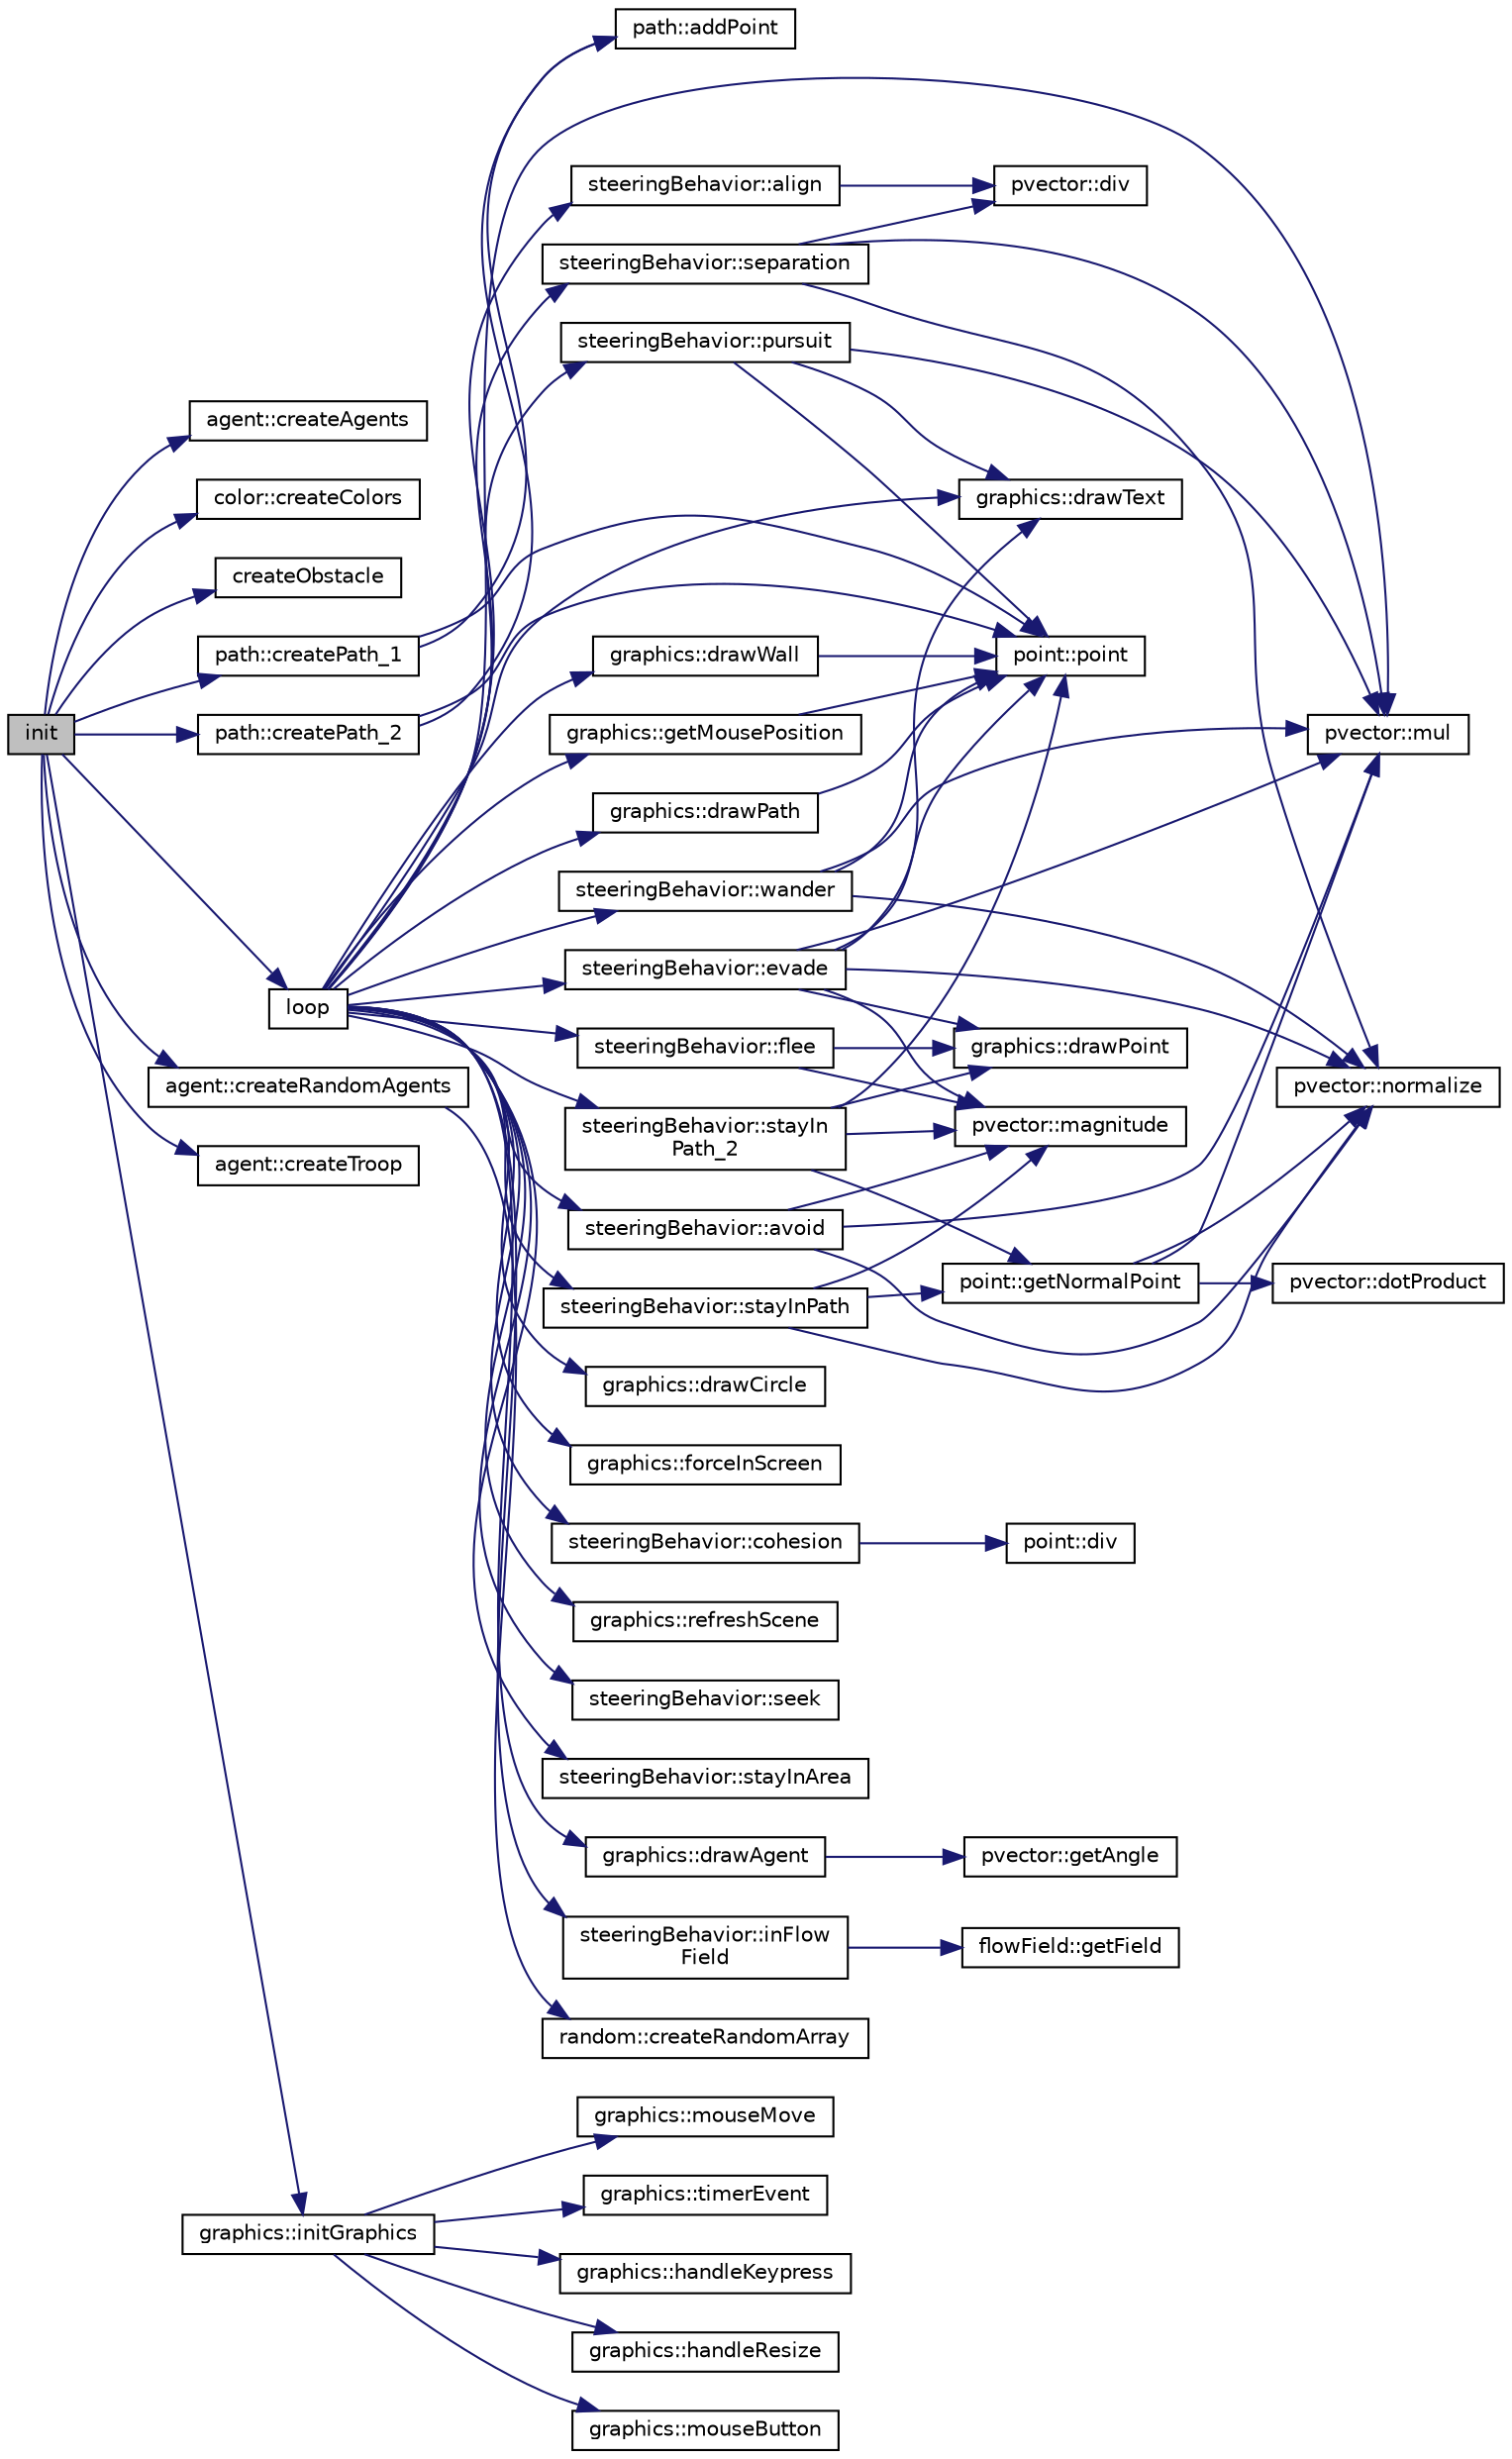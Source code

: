 digraph "init"
{
 // LATEX_PDF_SIZE
  edge [fontname="Helvetica",fontsize="10",labelfontname="Helvetica",labelfontsize="10"];
  node [fontname="Helvetica",fontsize="10",shape=record];
  rankdir="LR";
  Node1 [label="init",height=0.2,width=0.4,color="black", fillcolor="grey75", style="filled", fontcolor="black",tooltip=" "];
  Node1 -> Node2 [color="midnightblue",fontsize="10",style="solid",fontname="Helvetica"];
  Node2 [label="agent::createAgents",height=0.2,width=0.4,color="black", fillcolor="white", style="filled",URL="$classagent.html#a32e791acc8be6813761ce5cc1a6a0596",tooltip=" "];
  Node1 -> Node3 [color="midnightblue",fontsize="10",style="solid",fontname="Helvetica"];
  Node3 [label="color::createColors",height=0.2,width=0.4,color="black", fillcolor="white", style="filled",URL="$classcolor.html#a5b772f6eded341a8f9d8044b6fa8cb94",tooltip=" "];
  Node1 -> Node4 [color="midnightblue",fontsize="10",style="solid",fontname="Helvetica"];
  Node4 [label="createObstacle",height=0.2,width=0.4,color="black", fillcolor="white", style="filled",URL="$main_8cpp.html#aae290d157d4603e8f37b94cb444720d6",tooltip=" "];
  Node1 -> Node5 [color="midnightblue",fontsize="10",style="solid",fontname="Helvetica"];
  Node5 [label="path::createPath_1",height=0.2,width=0.4,color="black", fillcolor="white", style="filled",URL="$classpath.html#ae9aa33ad0f9d4c2876f36cb4a013b44f",tooltip=" "];
  Node5 -> Node6 [color="midnightblue",fontsize="10",style="solid",fontname="Helvetica"];
  Node6 [label="path::addPoint",height=0.2,width=0.4,color="black", fillcolor="white", style="filled",URL="$classpath.html#a09c7f7d47b39338a545506176b828024",tooltip=" "];
  Node5 -> Node7 [color="midnightblue",fontsize="10",style="solid",fontname="Helvetica"];
  Node7 [label="point::point",height=0.2,width=0.4,color="black", fillcolor="white", style="filled",URL="$classpoint.html#a5fe21d4a4539320bf0f5caf1218d31c8",tooltip=" "];
  Node1 -> Node8 [color="midnightblue",fontsize="10",style="solid",fontname="Helvetica"];
  Node8 [label="path::createPath_2",height=0.2,width=0.4,color="black", fillcolor="white", style="filled",URL="$classpath.html#a40b2fcd605a8d54a4ee6bf4a4fa107a9",tooltip=" "];
  Node8 -> Node6 [color="midnightblue",fontsize="10",style="solid",fontname="Helvetica"];
  Node8 -> Node7 [color="midnightblue",fontsize="10",style="solid",fontname="Helvetica"];
  Node1 -> Node9 [color="midnightblue",fontsize="10",style="solid",fontname="Helvetica"];
  Node9 [label="agent::createRandomAgents",height=0.2,width=0.4,color="black", fillcolor="white", style="filled",URL="$classagent.html#a01ccc9675053c1b574772d653a130211",tooltip=" "];
  Node9 -> Node10 [color="midnightblue",fontsize="10",style="solid",fontname="Helvetica"];
  Node10 [label="random::createRandomArray",height=0.2,width=0.4,color="black", fillcolor="white", style="filled",URL="$classrandom.html#a74d7e1dd11fb9bf25a1d5b2fa187dd55",tooltip=" "];
  Node1 -> Node11 [color="midnightblue",fontsize="10",style="solid",fontname="Helvetica"];
  Node11 [label="agent::createTroop",height=0.2,width=0.4,color="black", fillcolor="white", style="filled",URL="$classagent.html#a0a256b2c3bbdbc300e2d445556b6b192",tooltip=" "];
  Node1 -> Node12 [color="midnightblue",fontsize="10",style="solid",fontname="Helvetica"];
  Node12 [label="graphics::initGraphics",height=0.2,width=0.4,color="black", fillcolor="white", style="filled",URL="$classgraphics.html#ad56b6cae9bf19385b4c691bc4966acf8",tooltip=" "];
  Node12 -> Node13 [color="midnightblue",fontsize="10",style="solid",fontname="Helvetica"];
  Node13 [label="graphics::handleKeypress",height=0.2,width=0.4,color="black", fillcolor="white", style="filled",URL="$classgraphics.html#a2f1b26bb333b51228f5d72295a28ec72",tooltip=" "];
  Node12 -> Node14 [color="midnightblue",fontsize="10",style="solid",fontname="Helvetica"];
  Node14 [label="graphics::handleResize",height=0.2,width=0.4,color="black", fillcolor="white", style="filled",URL="$classgraphics.html#afbaa91a15259fa8db1357c633ea38f14",tooltip=" "];
  Node12 -> Node15 [color="midnightblue",fontsize="10",style="solid",fontname="Helvetica"];
  Node15 [label="graphics::mouseButton",height=0.2,width=0.4,color="black", fillcolor="white", style="filled",URL="$classgraphics.html#a1ba3e85b0d983f52709b00207a64700f",tooltip=" "];
  Node12 -> Node16 [color="midnightblue",fontsize="10",style="solid",fontname="Helvetica"];
  Node16 [label="graphics::mouseMove",height=0.2,width=0.4,color="black", fillcolor="white", style="filled",URL="$classgraphics.html#a12338681bbcf044fa75df07227775e44",tooltip=" "];
  Node12 -> Node17 [color="midnightblue",fontsize="10",style="solid",fontname="Helvetica"];
  Node17 [label="graphics::timerEvent",height=0.2,width=0.4,color="black", fillcolor="white", style="filled",URL="$classgraphics.html#a0d3e9f946f39ffdff667824537980def",tooltip=" "];
  Node1 -> Node18 [color="midnightblue",fontsize="10",style="solid",fontname="Helvetica"];
  Node18 [label="loop",height=0.2,width=0.4,color="black", fillcolor="white", style="filled",URL="$main_8cpp.html#afe461d27b9c48d5921c00d521181f12f",tooltip=" "];
  Node18 -> Node19 [color="midnightblue",fontsize="10",style="solid",fontname="Helvetica"];
  Node19 [label="steeringBehavior::align",height=0.2,width=0.4,color="black", fillcolor="white", style="filled",URL="$classsteeringBehavior.html#a57935ca0ec33518a25986dfdcb0c7624",tooltip=" "];
  Node19 -> Node20 [color="midnightblue",fontsize="10",style="solid",fontname="Helvetica"];
  Node20 [label="pvector::div",height=0.2,width=0.4,color="black", fillcolor="white", style="filled",URL="$classpvector.html#ac413b2a3bf92643cee445025b5bfe63d",tooltip=" "];
  Node18 -> Node21 [color="midnightblue",fontsize="10",style="solid",fontname="Helvetica"];
  Node21 [label="steeringBehavior::avoid",height=0.2,width=0.4,color="black", fillcolor="white", style="filled",URL="$classsteeringBehavior.html#a188b7ead8dc71ca3fb7e5a4c2bee43bb",tooltip=" "];
  Node21 -> Node22 [color="midnightblue",fontsize="10",style="solid",fontname="Helvetica"];
  Node22 [label="pvector::magnitude",height=0.2,width=0.4,color="black", fillcolor="white", style="filled",URL="$classpvector.html#a5f37b25b5951e2f73111b19d12f7b1b6",tooltip=" "];
  Node21 -> Node23 [color="midnightblue",fontsize="10",style="solid",fontname="Helvetica"];
  Node23 [label="pvector::mul",height=0.2,width=0.4,color="black", fillcolor="white", style="filled",URL="$classpvector.html#a854d32735bc5e00e0af8a6ad713c632d",tooltip=" "];
  Node21 -> Node24 [color="midnightblue",fontsize="10",style="solid",fontname="Helvetica"];
  Node24 [label="pvector::normalize",height=0.2,width=0.4,color="black", fillcolor="white", style="filled",URL="$classpvector.html#aef3a054016c8b0ddab24203c800dadbf",tooltip=" "];
  Node18 -> Node25 [color="midnightblue",fontsize="10",style="solid",fontname="Helvetica"];
  Node25 [label="steeringBehavior::cohesion",height=0.2,width=0.4,color="black", fillcolor="white", style="filled",URL="$classsteeringBehavior.html#af2b51935470d2b239127ae9d627c08ee",tooltip=" "];
  Node25 -> Node26 [color="midnightblue",fontsize="10",style="solid",fontname="Helvetica"];
  Node26 [label="point::div",height=0.2,width=0.4,color="black", fillcolor="white", style="filled",URL="$classpoint.html#a76372ea6d8ec1b35361d0cebb1637c08",tooltip=" "];
  Node18 -> Node27 [color="midnightblue",fontsize="10",style="solid",fontname="Helvetica"];
  Node27 [label="graphics::drawAgent",height=0.2,width=0.4,color="black", fillcolor="white", style="filled",URL="$classgraphics.html#ac6bbdf46598002844a7567ef185f0e86",tooltip=" "];
  Node27 -> Node28 [color="midnightblue",fontsize="10",style="solid",fontname="Helvetica"];
  Node28 [label="pvector::getAngle",height=0.2,width=0.4,color="black", fillcolor="white", style="filled",URL="$classpvector.html#a6f8b52b6ca01efe2f39ea3ae4a8b7f53",tooltip=" "];
  Node18 -> Node29 [color="midnightblue",fontsize="10",style="solid",fontname="Helvetica"];
  Node29 [label="graphics::drawCircle",height=0.2,width=0.4,color="black", fillcolor="white", style="filled",URL="$classgraphics.html#af31f0aa0dab7732776e30e7e03782b7b",tooltip=" "];
  Node18 -> Node30 [color="midnightblue",fontsize="10",style="solid",fontname="Helvetica"];
  Node30 [label="graphics::drawPath",height=0.2,width=0.4,color="black", fillcolor="white", style="filled",URL="$classgraphics.html#a69898ceacc5d08eef5fad209ba0bb61e",tooltip=" "];
  Node30 -> Node7 [color="midnightblue",fontsize="10",style="solid",fontname="Helvetica"];
  Node18 -> Node31 [color="midnightblue",fontsize="10",style="solid",fontname="Helvetica"];
  Node31 [label="graphics::drawText",height=0.2,width=0.4,color="black", fillcolor="white", style="filled",URL="$classgraphics.html#a34599f66b4bd7a5fc35a563e6defc2ac",tooltip=" "];
  Node18 -> Node32 [color="midnightblue",fontsize="10",style="solid",fontname="Helvetica"];
  Node32 [label="graphics::drawWall",height=0.2,width=0.4,color="black", fillcolor="white", style="filled",URL="$classgraphics.html#a9f1edccb4754e07580b39fb629b25e2e",tooltip=" "];
  Node32 -> Node7 [color="midnightblue",fontsize="10",style="solid",fontname="Helvetica"];
  Node18 -> Node33 [color="midnightblue",fontsize="10",style="solid",fontname="Helvetica"];
  Node33 [label="steeringBehavior::evade",height=0.2,width=0.4,color="black", fillcolor="white", style="filled",URL="$classsteeringBehavior.html#aa9f929838f83cdc97593908ca4a79c0a",tooltip=" "];
  Node33 -> Node34 [color="midnightblue",fontsize="10",style="solid",fontname="Helvetica"];
  Node34 [label="graphics::drawPoint",height=0.2,width=0.4,color="black", fillcolor="white", style="filled",URL="$classgraphics.html#a6fbe2e1ffbcf2d5062644a195dcd52cc",tooltip=" "];
  Node33 -> Node31 [color="midnightblue",fontsize="10",style="solid",fontname="Helvetica"];
  Node33 -> Node22 [color="midnightblue",fontsize="10",style="solid",fontname="Helvetica"];
  Node33 -> Node23 [color="midnightblue",fontsize="10",style="solid",fontname="Helvetica"];
  Node33 -> Node24 [color="midnightblue",fontsize="10",style="solid",fontname="Helvetica"];
  Node33 -> Node7 [color="midnightblue",fontsize="10",style="solid",fontname="Helvetica"];
  Node18 -> Node35 [color="midnightblue",fontsize="10",style="solid",fontname="Helvetica"];
  Node35 [label="steeringBehavior::flee",height=0.2,width=0.4,color="black", fillcolor="white", style="filled",URL="$classsteeringBehavior.html#a8e5abd82b87af8a220088e423ca44638",tooltip=" "];
  Node35 -> Node34 [color="midnightblue",fontsize="10",style="solid",fontname="Helvetica"];
  Node35 -> Node22 [color="midnightblue",fontsize="10",style="solid",fontname="Helvetica"];
  Node18 -> Node36 [color="midnightblue",fontsize="10",style="solid",fontname="Helvetica"];
  Node36 [label="graphics::forceInScreen",height=0.2,width=0.4,color="black", fillcolor="white", style="filled",URL="$classgraphics.html#a09c85355ecc2d9450605e8ca7e702355",tooltip=" "];
  Node18 -> Node37 [color="midnightblue",fontsize="10",style="solid",fontname="Helvetica"];
  Node37 [label="graphics::getMousePosition",height=0.2,width=0.4,color="black", fillcolor="white", style="filled",URL="$classgraphics.html#a39f41944aa96d4bcecc0a63714de5e0b",tooltip=" "];
  Node37 -> Node7 [color="midnightblue",fontsize="10",style="solid",fontname="Helvetica"];
  Node18 -> Node38 [color="midnightblue",fontsize="10",style="solid",fontname="Helvetica"];
  Node38 [label="steeringBehavior::inFlow\lField",height=0.2,width=0.4,color="black", fillcolor="white", style="filled",URL="$classsteeringBehavior.html#a5f0398da50101a1ae681d4cbbf1b303b",tooltip=" "];
  Node38 -> Node39 [color="midnightblue",fontsize="10",style="solid",fontname="Helvetica"];
  Node39 [label="flowField::getField",height=0.2,width=0.4,color="black", fillcolor="white", style="filled",URL="$classflowField.html#a6895ed51694ca97522cbfb4756300673",tooltip=" "];
  Node18 -> Node23 [color="midnightblue",fontsize="10",style="solid",fontname="Helvetica"];
  Node18 -> Node40 [color="midnightblue",fontsize="10",style="solid",fontname="Helvetica"];
  Node40 [label="steeringBehavior::pursuit",height=0.2,width=0.4,color="black", fillcolor="white", style="filled",URL="$classsteeringBehavior.html#a6c421c4ae9b1c2e5ebc0339e829588cf",tooltip=" "];
  Node40 -> Node31 [color="midnightblue",fontsize="10",style="solid",fontname="Helvetica"];
  Node40 -> Node23 [color="midnightblue",fontsize="10",style="solid",fontname="Helvetica"];
  Node40 -> Node7 [color="midnightblue",fontsize="10",style="solid",fontname="Helvetica"];
  Node18 -> Node41 [color="midnightblue",fontsize="10",style="solid",fontname="Helvetica"];
  Node41 [label="graphics::refreshScene",height=0.2,width=0.4,color="black", fillcolor="white", style="filled",URL="$classgraphics.html#ac81b806da02e71750a0ca08be50e0416",tooltip=" "];
  Node18 -> Node42 [color="midnightblue",fontsize="10",style="solid",fontname="Helvetica"];
  Node42 [label="steeringBehavior::seek",height=0.2,width=0.4,color="black", fillcolor="white", style="filled",URL="$classsteeringBehavior.html#a7b7b558cf6a0a7671cca9c3689f8d793",tooltip=" "];
  Node18 -> Node43 [color="midnightblue",fontsize="10",style="solid",fontname="Helvetica"];
  Node43 [label="steeringBehavior::separation",height=0.2,width=0.4,color="black", fillcolor="white", style="filled",URL="$classsteeringBehavior.html#ace5481d1ad4ab7b61a54e3f52ca371e0",tooltip=" "];
  Node43 -> Node20 [color="midnightblue",fontsize="10",style="solid",fontname="Helvetica"];
  Node43 -> Node23 [color="midnightblue",fontsize="10",style="solid",fontname="Helvetica"];
  Node43 -> Node24 [color="midnightblue",fontsize="10",style="solid",fontname="Helvetica"];
  Node18 -> Node44 [color="midnightblue",fontsize="10",style="solid",fontname="Helvetica"];
  Node44 [label="steeringBehavior::stayInArea",height=0.2,width=0.4,color="black", fillcolor="white", style="filled",URL="$classsteeringBehavior.html#a1151e857746fc5743f7c4b381f641442",tooltip=" "];
  Node18 -> Node45 [color="midnightblue",fontsize="10",style="solid",fontname="Helvetica"];
  Node45 [label="steeringBehavior::stayInPath",height=0.2,width=0.4,color="black", fillcolor="white", style="filled",URL="$classsteeringBehavior.html#ab4c6053d54c8bb050ef746e87c70c85e",tooltip=" "];
  Node45 -> Node46 [color="midnightblue",fontsize="10",style="solid",fontname="Helvetica"];
  Node46 [label="point::getNormalPoint",height=0.2,width=0.4,color="black", fillcolor="white", style="filled",URL="$classpoint.html#ae38055ada99f712d345d7a8afefc17fa",tooltip=" "];
  Node46 -> Node47 [color="midnightblue",fontsize="10",style="solid",fontname="Helvetica"];
  Node47 [label="pvector::dotProduct",height=0.2,width=0.4,color="black", fillcolor="white", style="filled",URL="$classpvector.html#a9e8d3ab7d2e792ec19e3a8f4d69dce30",tooltip=" "];
  Node46 -> Node23 [color="midnightblue",fontsize="10",style="solid",fontname="Helvetica"];
  Node46 -> Node24 [color="midnightblue",fontsize="10",style="solid",fontname="Helvetica"];
  Node45 -> Node22 [color="midnightblue",fontsize="10",style="solid",fontname="Helvetica"];
  Node45 -> Node24 [color="midnightblue",fontsize="10",style="solid",fontname="Helvetica"];
  Node18 -> Node48 [color="midnightblue",fontsize="10",style="solid",fontname="Helvetica"];
  Node48 [label="steeringBehavior::stayIn\lPath_2",height=0.2,width=0.4,color="black", fillcolor="white", style="filled",URL="$classsteeringBehavior.html#aa5400b2b900ba15947e1ca74cce91d9d",tooltip=" "];
  Node48 -> Node34 [color="midnightblue",fontsize="10",style="solid",fontname="Helvetica"];
  Node48 -> Node46 [color="midnightblue",fontsize="10",style="solid",fontname="Helvetica"];
  Node48 -> Node22 [color="midnightblue",fontsize="10",style="solid",fontname="Helvetica"];
  Node48 -> Node7 [color="midnightblue",fontsize="10",style="solid",fontname="Helvetica"];
  Node18 -> Node49 [color="midnightblue",fontsize="10",style="solid",fontname="Helvetica"];
  Node49 [label="steeringBehavior::wander",height=0.2,width=0.4,color="black", fillcolor="white", style="filled",URL="$classsteeringBehavior.html#a5818d13d98f708d2f92bdfd615154e2c",tooltip=" "];
  Node49 -> Node23 [color="midnightblue",fontsize="10",style="solid",fontname="Helvetica"];
  Node49 -> Node24 [color="midnightblue",fontsize="10",style="solid",fontname="Helvetica"];
  Node49 -> Node7 [color="midnightblue",fontsize="10",style="solid",fontname="Helvetica"];
}
